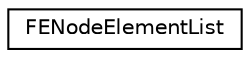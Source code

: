 digraph "Graphical Class Hierarchy"
{
  edge [fontname="Helvetica",fontsize="10",labelfontname="Helvetica",labelfontsize="10"];
  node [fontname="Helvetica",fontsize="10",shape=record];
  rankdir="LR";
  Node1 [label="FENodeElementList",height=0.2,width=0.4,color="black", fillcolor="white", style="filled",URL="$class_f_e_node_element_list.html"];
}
